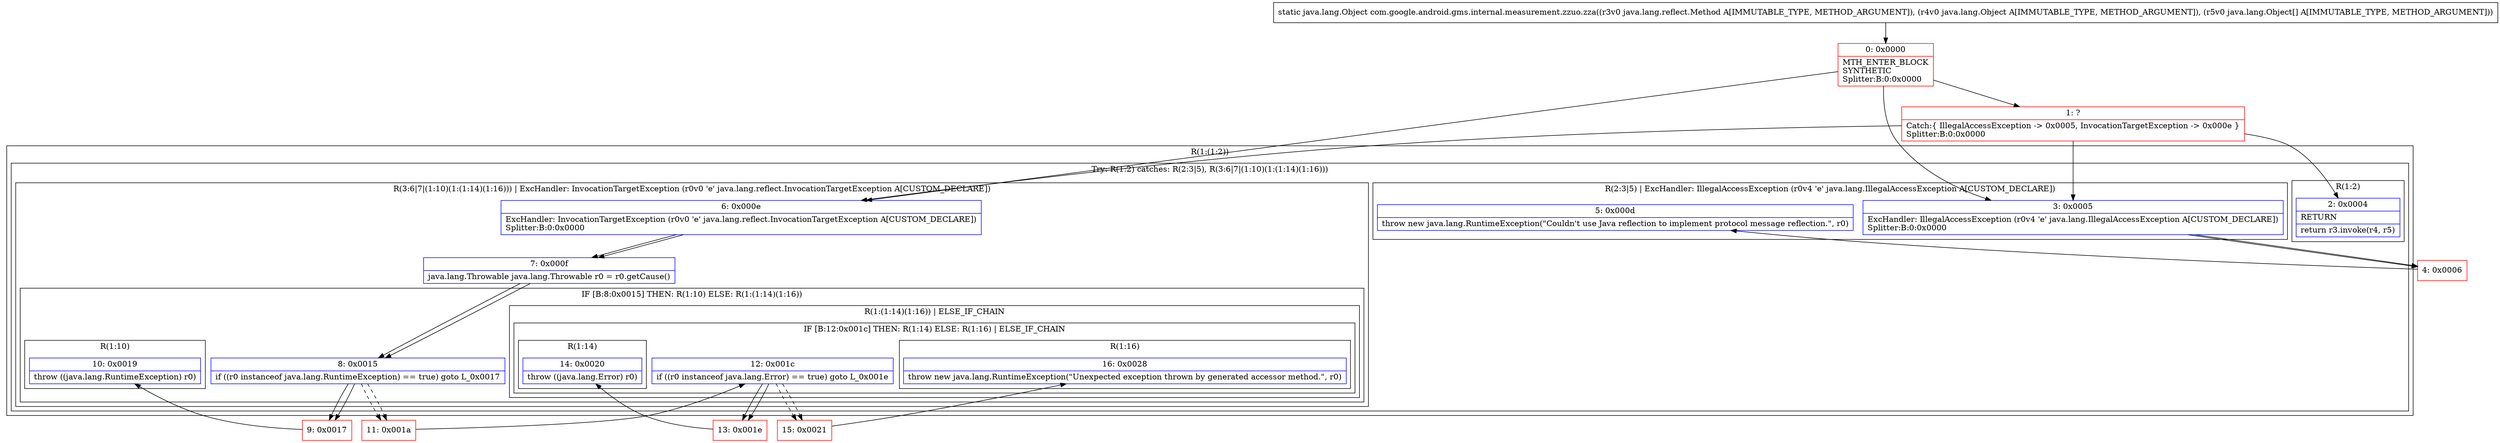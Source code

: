 digraph "CFG forcom.google.android.gms.internal.measurement.zzuo.zza(Ljava\/lang\/reflect\/Method;Ljava\/lang\/Object;[Ljava\/lang\/Object;)Ljava\/lang\/Object;" {
subgraph cluster_Region_1280473390 {
label = "R(1:(1:2))";
node [shape=record,color=blue];
subgraph cluster_TryCatchRegion_1270246460 {
label = "Try: R(1:2) catches: R(2:3|5), R(3:6|7|(1:10)(1:(1:14)(1:16)))";
node [shape=record,color=blue];
subgraph cluster_Region_2001151628 {
label = "R(1:2)";
node [shape=record,color=blue];
Node_2 [shape=record,label="{2\:\ 0x0004|RETURN\l|return r3.invoke(r4, r5)\l}"];
}
subgraph cluster_Region_2099428583 {
label = "R(2:3|5) | ExcHandler: IllegalAccessException (r0v4 'e' java.lang.IllegalAccessException A[CUSTOM_DECLARE])\l";
node [shape=record,color=blue];
Node_3 [shape=record,label="{3\:\ 0x0005|ExcHandler: IllegalAccessException (r0v4 'e' java.lang.IllegalAccessException A[CUSTOM_DECLARE])\lSplitter:B:0:0x0000\l}"];
Node_5 [shape=record,label="{5\:\ 0x000d|throw new java.lang.RuntimeException(\"Couldn't use Java reflection to implement protocol message reflection.\", r0)\l}"];
}
subgraph cluster_Region_31050331 {
label = "R(3:6|7|(1:10)(1:(1:14)(1:16))) | ExcHandler: InvocationTargetException (r0v0 'e' java.lang.reflect.InvocationTargetException A[CUSTOM_DECLARE])\l";
node [shape=record,color=blue];
Node_6 [shape=record,label="{6\:\ 0x000e|ExcHandler: InvocationTargetException (r0v0 'e' java.lang.reflect.InvocationTargetException A[CUSTOM_DECLARE])\lSplitter:B:0:0x0000\l}"];
Node_7 [shape=record,label="{7\:\ 0x000f|java.lang.Throwable java.lang.Throwable r0 = r0.getCause()\l}"];
subgraph cluster_IfRegion_218234343 {
label = "IF [B:8:0x0015] THEN: R(1:10) ELSE: R(1:(1:14)(1:16))";
node [shape=record,color=blue];
Node_8 [shape=record,label="{8\:\ 0x0015|if ((r0 instanceof java.lang.RuntimeException) == true) goto L_0x0017\l}"];
subgraph cluster_Region_1713207452 {
label = "R(1:10)";
node [shape=record,color=blue];
Node_10 [shape=record,label="{10\:\ 0x0019|throw ((java.lang.RuntimeException) r0)\l}"];
}
subgraph cluster_Region_585511268 {
label = "R(1:(1:14)(1:16)) | ELSE_IF_CHAIN\l";
node [shape=record,color=blue];
subgraph cluster_IfRegion_1484538246 {
label = "IF [B:12:0x001c] THEN: R(1:14) ELSE: R(1:16) | ELSE_IF_CHAIN\l";
node [shape=record,color=blue];
Node_12 [shape=record,label="{12\:\ 0x001c|if ((r0 instanceof java.lang.Error) == true) goto L_0x001e\l}"];
subgraph cluster_Region_389600192 {
label = "R(1:14)";
node [shape=record,color=blue];
Node_14 [shape=record,label="{14\:\ 0x0020|throw ((java.lang.Error) r0)\l}"];
}
subgraph cluster_Region_366275077 {
label = "R(1:16)";
node [shape=record,color=blue];
Node_16 [shape=record,label="{16\:\ 0x0028|throw new java.lang.RuntimeException(\"Unexpected exception thrown by generated accessor method.\", r0)\l}"];
}
}
}
}
}
}
}
subgraph cluster_Region_2099428583 {
label = "R(2:3|5) | ExcHandler: IllegalAccessException (r0v4 'e' java.lang.IllegalAccessException A[CUSTOM_DECLARE])\l";
node [shape=record,color=blue];
Node_3 [shape=record,label="{3\:\ 0x0005|ExcHandler: IllegalAccessException (r0v4 'e' java.lang.IllegalAccessException A[CUSTOM_DECLARE])\lSplitter:B:0:0x0000\l}"];
Node_5 [shape=record,label="{5\:\ 0x000d|throw new java.lang.RuntimeException(\"Couldn't use Java reflection to implement protocol message reflection.\", r0)\l}"];
}
subgraph cluster_Region_31050331 {
label = "R(3:6|7|(1:10)(1:(1:14)(1:16))) | ExcHandler: InvocationTargetException (r0v0 'e' java.lang.reflect.InvocationTargetException A[CUSTOM_DECLARE])\l";
node [shape=record,color=blue];
Node_6 [shape=record,label="{6\:\ 0x000e|ExcHandler: InvocationTargetException (r0v0 'e' java.lang.reflect.InvocationTargetException A[CUSTOM_DECLARE])\lSplitter:B:0:0x0000\l}"];
Node_7 [shape=record,label="{7\:\ 0x000f|java.lang.Throwable java.lang.Throwable r0 = r0.getCause()\l}"];
subgraph cluster_IfRegion_218234343 {
label = "IF [B:8:0x0015] THEN: R(1:10) ELSE: R(1:(1:14)(1:16))";
node [shape=record,color=blue];
Node_8 [shape=record,label="{8\:\ 0x0015|if ((r0 instanceof java.lang.RuntimeException) == true) goto L_0x0017\l}"];
subgraph cluster_Region_1713207452 {
label = "R(1:10)";
node [shape=record,color=blue];
Node_10 [shape=record,label="{10\:\ 0x0019|throw ((java.lang.RuntimeException) r0)\l}"];
}
subgraph cluster_Region_585511268 {
label = "R(1:(1:14)(1:16)) | ELSE_IF_CHAIN\l";
node [shape=record,color=blue];
subgraph cluster_IfRegion_1484538246 {
label = "IF [B:12:0x001c] THEN: R(1:14) ELSE: R(1:16) | ELSE_IF_CHAIN\l";
node [shape=record,color=blue];
Node_12 [shape=record,label="{12\:\ 0x001c|if ((r0 instanceof java.lang.Error) == true) goto L_0x001e\l}"];
subgraph cluster_Region_389600192 {
label = "R(1:14)";
node [shape=record,color=blue];
Node_14 [shape=record,label="{14\:\ 0x0020|throw ((java.lang.Error) r0)\l}"];
}
subgraph cluster_Region_366275077 {
label = "R(1:16)";
node [shape=record,color=blue];
Node_16 [shape=record,label="{16\:\ 0x0028|throw new java.lang.RuntimeException(\"Unexpected exception thrown by generated accessor method.\", r0)\l}"];
}
}
}
}
}
Node_0 [shape=record,color=red,label="{0\:\ 0x0000|MTH_ENTER_BLOCK\lSYNTHETIC\lSplitter:B:0:0x0000\l}"];
Node_1 [shape=record,color=red,label="{1\:\ ?|Catch:\{ IllegalAccessException \-\> 0x0005, InvocationTargetException \-\> 0x000e \}\lSplitter:B:0:0x0000\l}"];
Node_4 [shape=record,color=red,label="{4\:\ 0x0006}"];
Node_9 [shape=record,color=red,label="{9\:\ 0x0017}"];
Node_11 [shape=record,color=red,label="{11\:\ 0x001a}"];
Node_13 [shape=record,color=red,label="{13\:\ 0x001e}"];
Node_15 [shape=record,color=red,label="{15\:\ 0x0021}"];
MethodNode[shape=record,label="{static java.lang.Object com.google.android.gms.internal.measurement.zzuo.zza((r3v0 java.lang.reflect.Method A[IMMUTABLE_TYPE, METHOD_ARGUMENT]), (r4v0 java.lang.Object A[IMMUTABLE_TYPE, METHOD_ARGUMENT]), (r5v0 java.lang.Object[] A[IMMUTABLE_TYPE, METHOD_ARGUMENT])) }"];
MethodNode -> Node_0;
Node_3 -> Node_4;
Node_6 -> Node_7;
Node_7 -> Node_8;
Node_8 -> Node_9;
Node_8 -> Node_11[style=dashed];
Node_12 -> Node_13;
Node_12 -> Node_15[style=dashed];
Node_3 -> Node_4;
Node_6 -> Node_7;
Node_7 -> Node_8;
Node_8 -> Node_9;
Node_8 -> Node_11[style=dashed];
Node_12 -> Node_13;
Node_12 -> Node_15[style=dashed];
Node_0 -> Node_1;
Node_0 -> Node_3;
Node_0 -> Node_6;
Node_1 -> Node_3;
Node_1 -> Node_6;
Node_1 -> Node_2;
Node_4 -> Node_5;
Node_9 -> Node_10;
Node_11 -> Node_12;
Node_13 -> Node_14;
Node_15 -> Node_16;
}

